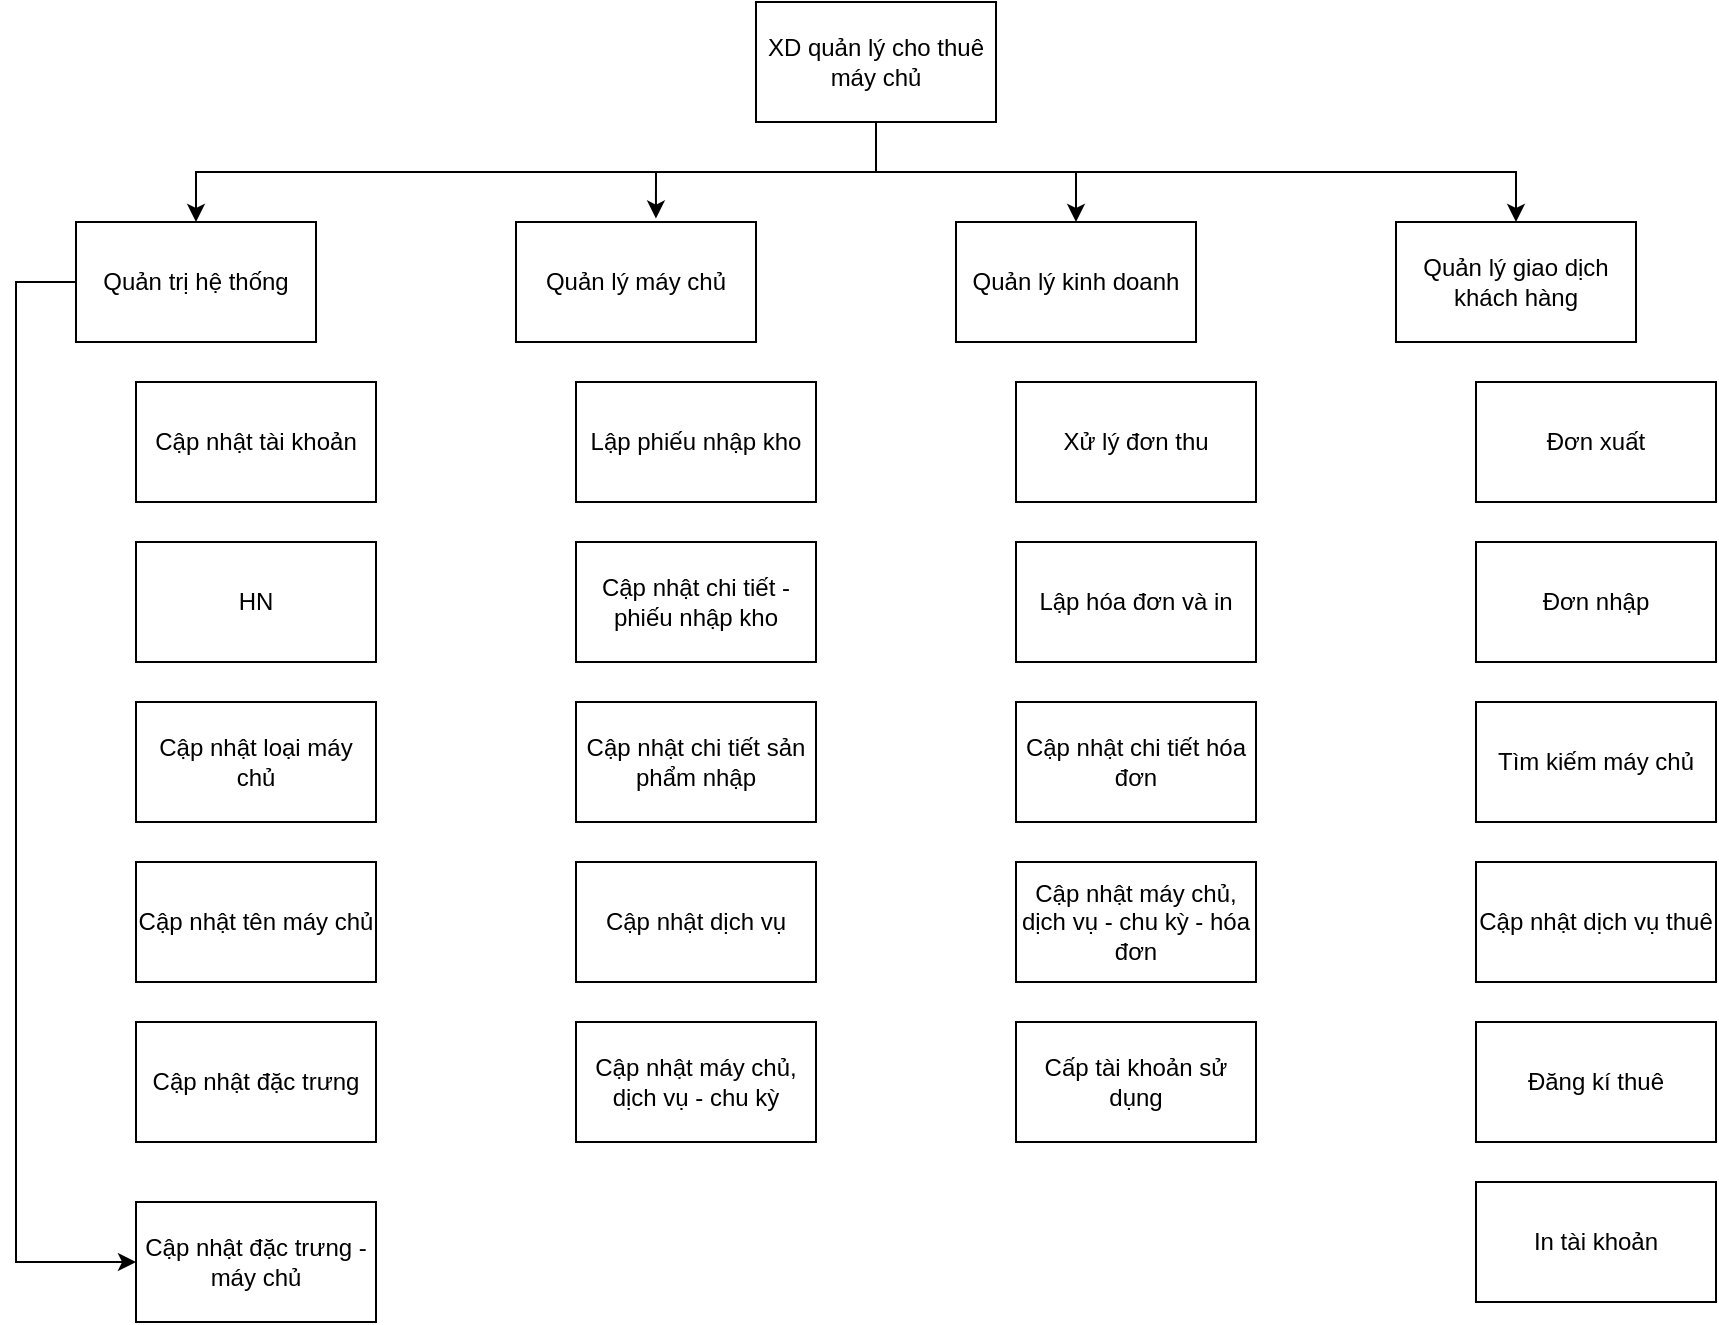 <mxfile version="21.8.2" type="github">
  <diagram name="Page-1" id="_L53pu-eKjSUzyPY_FYC">
    <mxGraphModel dx="1110" dy="706" grid="1" gridSize="10" guides="1" tooltips="1" connect="1" arrows="1" fold="1" page="1" pageScale="1" pageWidth="850" pageHeight="1100" math="0" shadow="0">
      <root>
        <mxCell id="0" />
        <mxCell id="1" parent="0" />
        <mxCell id="0lqGQbvRG_3BoC6F8_CW-32" style="edgeStyle=orthogonalEdgeStyle;rounded=0;orthogonalLoop=1;jettySize=auto;html=1;entryX=0.5;entryY=0;entryDx=0;entryDy=0;" edge="1" parent="1" source="0lqGQbvRG_3BoC6F8_CW-1" target="0lqGQbvRG_3BoC6F8_CW-16">
          <mxGeometry relative="1" as="geometry" />
        </mxCell>
        <mxCell id="0lqGQbvRG_3BoC6F8_CW-34" style="edgeStyle=orthogonalEdgeStyle;rounded=0;orthogonalLoop=1;jettySize=auto;html=1;exitX=0.5;exitY=1;exitDx=0;exitDy=0;" edge="1" parent="1" source="0lqGQbvRG_3BoC6F8_CW-1" target="0lqGQbvRG_3BoC6F8_CW-18">
          <mxGeometry relative="1" as="geometry" />
        </mxCell>
        <mxCell id="0lqGQbvRG_3BoC6F8_CW-39" style="edgeStyle=orthogonalEdgeStyle;rounded=0;orthogonalLoop=1;jettySize=auto;html=1;exitX=0.5;exitY=1;exitDx=0;exitDy=0;" edge="1" parent="1" source="0lqGQbvRG_3BoC6F8_CW-1" target="0lqGQbvRG_3BoC6F8_CW-2">
          <mxGeometry relative="1" as="geometry" />
        </mxCell>
        <mxCell id="0lqGQbvRG_3BoC6F8_CW-1" value="XD quản lý cho thuê máy chủ" style="rounded=0;whiteSpace=wrap;html=1;" vertex="1" parent="1">
          <mxGeometry x="380" y="490" width="120" height="60" as="geometry" />
        </mxCell>
        <mxCell id="0lqGQbvRG_3BoC6F8_CW-40" style="edgeStyle=orthogonalEdgeStyle;rounded=0;orthogonalLoop=1;jettySize=auto;html=1;entryX=0;entryY=0.5;entryDx=0;entryDy=0;" edge="1" parent="1" source="0lqGQbvRG_3BoC6F8_CW-2" target="0lqGQbvRG_3BoC6F8_CW-8">
          <mxGeometry relative="1" as="geometry">
            <mxPoint x="20" y="1110" as="targetPoint" />
            <Array as="points">
              <mxPoint x="10" y="630" />
              <mxPoint x="10" y="1120" />
            </Array>
          </mxGeometry>
        </mxCell>
        <mxCell id="0lqGQbvRG_3BoC6F8_CW-2" value="Quản trị hệ thống" style="rounded=0;whiteSpace=wrap;html=1;" vertex="1" parent="1">
          <mxGeometry x="40" y="600" width="120" height="60" as="geometry" />
        </mxCell>
        <mxCell id="0lqGQbvRG_3BoC6F8_CW-3" value="Cập nhật tài khoản" style="rounded=0;whiteSpace=wrap;html=1;" vertex="1" parent="1">
          <mxGeometry x="70" y="680" width="120" height="60" as="geometry" />
        </mxCell>
        <mxCell id="0lqGQbvRG_3BoC6F8_CW-4" value="HN" style="rounded=0;whiteSpace=wrap;html=1;" vertex="1" parent="1">
          <mxGeometry x="70" y="760" width="120" height="60" as="geometry" />
        </mxCell>
        <mxCell id="0lqGQbvRG_3BoC6F8_CW-5" value="Cập nhật loại máy chủ" style="rounded=0;whiteSpace=wrap;html=1;" vertex="1" parent="1">
          <mxGeometry x="70" y="840" width="120" height="60" as="geometry" />
        </mxCell>
        <mxCell id="0lqGQbvRG_3BoC6F8_CW-6" value="Cập nhật tên máy chủ" style="rounded=0;whiteSpace=wrap;html=1;" vertex="1" parent="1">
          <mxGeometry x="70" y="920" width="120" height="60" as="geometry" />
        </mxCell>
        <mxCell id="0lqGQbvRG_3BoC6F8_CW-7" value="Cập nhật đặc trưng" style="rounded=0;whiteSpace=wrap;html=1;" vertex="1" parent="1">
          <mxGeometry x="70" y="1000" width="120" height="60" as="geometry" />
        </mxCell>
        <mxCell id="0lqGQbvRG_3BoC6F8_CW-8" value="Cập nhật đặc trưng - máy chủ" style="rounded=0;whiteSpace=wrap;html=1;" vertex="1" parent="1">
          <mxGeometry x="70" y="1090" width="120" height="60" as="geometry" />
        </mxCell>
        <mxCell id="0lqGQbvRG_3BoC6F8_CW-9" value="Quản lý máy chủ" style="rounded=0;whiteSpace=wrap;html=1;" vertex="1" parent="1">
          <mxGeometry x="260" y="600" width="120" height="60" as="geometry" />
        </mxCell>
        <mxCell id="0lqGQbvRG_3BoC6F8_CW-10" value="Lập phiếu nhập kho" style="rounded=0;whiteSpace=wrap;html=1;" vertex="1" parent="1">
          <mxGeometry x="290" y="680" width="120" height="60" as="geometry" />
        </mxCell>
        <mxCell id="0lqGQbvRG_3BoC6F8_CW-11" value="Cập nhật chi tiết - phiếu nhập kho" style="rounded=0;whiteSpace=wrap;html=1;" vertex="1" parent="1">
          <mxGeometry x="290" y="760" width="120" height="60" as="geometry" />
        </mxCell>
        <mxCell id="0lqGQbvRG_3BoC6F8_CW-12" value="Cập nhật chi tiết sản phẩm nhập" style="rounded=0;whiteSpace=wrap;html=1;" vertex="1" parent="1">
          <mxGeometry x="290" y="840" width="120" height="60" as="geometry" />
        </mxCell>
        <mxCell id="0lqGQbvRG_3BoC6F8_CW-13" value="Cập nhật dịch vụ" style="rounded=0;whiteSpace=wrap;html=1;" vertex="1" parent="1">
          <mxGeometry x="290" y="920" width="120" height="60" as="geometry" />
        </mxCell>
        <mxCell id="0lqGQbvRG_3BoC6F8_CW-14" value="Cập nhật máy chủ, dịch vụ - chu kỳ" style="rounded=0;whiteSpace=wrap;html=1;" vertex="1" parent="1">
          <mxGeometry x="290" y="1000" width="120" height="60" as="geometry" />
        </mxCell>
        <mxCell id="0lqGQbvRG_3BoC6F8_CW-16" value="Quản lý kinh doanh" style="rounded=0;whiteSpace=wrap;html=1;" vertex="1" parent="1">
          <mxGeometry x="480" y="600" width="120" height="60" as="geometry" />
        </mxCell>
        <mxCell id="0lqGQbvRG_3BoC6F8_CW-17" value="Xử lý đơn thu" style="rounded=0;whiteSpace=wrap;html=1;" vertex="1" parent="1">
          <mxGeometry x="510" y="680" width="120" height="60" as="geometry" />
        </mxCell>
        <mxCell id="0lqGQbvRG_3BoC6F8_CW-18" value="Quản lý giao dịch khách hàng" style="rounded=0;whiteSpace=wrap;html=1;" vertex="1" parent="1">
          <mxGeometry x="700" y="600" width="120" height="60" as="geometry" />
        </mxCell>
        <mxCell id="0lqGQbvRG_3BoC6F8_CW-19" value="Đơn xuất" style="rounded=0;whiteSpace=wrap;html=1;" vertex="1" parent="1">
          <mxGeometry x="740" y="680" width="120" height="60" as="geometry" />
        </mxCell>
        <mxCell id="0lqGQbvRG_3BoC6F8_CW-20" value="Đơn nhập" style="rounded=0;whiteSpace=wrap;html=1;" vertex="1" parent="1">
          <mxGeometry x="740" y="760" width="120" height="60" as="geometry" />
        </mxCell>
        <mxCell id="0lqGQbvRG_3BoC6F8_CW-21" value="Tìm kiếm máy chủ" style="rounded=0;whiteSpace=wrap;html=1;" vertex="1" parent="1">
          <mxGeometry x="740" y="840" width="120" height="60" as="geometry" />
        </mxCell>
        <mxCell id="0lqGQbvRG_3BoC6F8_CW-22" value="Cập nhật dịch vụ thuê" style="rounded=0;whiteSpace=wrap;html=1;" vertex="1" parent="1">
          <mxGeometry x="740" y="920" width="120" height="60" as="geometry" />
        </mxCell>
        <mxCell id="0lqGQbvRG_3BoC6F8_CW-23" value="Đăng kí thuê" style="rounded=0;whiteSpace=wrap;html=1;" vertex="1" parent="1">
          <mxGeometry x="740" y="1000" width="120" height="60" as="geometry" />
        </mxCell>
        <mxCell id="0lqGQbvRG_3BoC6F8_CW-24" value="In tài khoản" style="rounded=0;whiteSpace=wrap;html=1;" vertex="1" parent="1">
          <mxGeometry x="740" y="1080" width="120" height="60" as="geometry" />
        </mxCell>
        <mxCell id="0lqGQbvRG_3BoC6F8_CW-25" value="Lập hóa đơn và in" style="rounded=0;whiteSpace=wrap;html=1;" vertex="1" parent="1">
          <mxGeometry x="510" y="760" width="120" height="60" as="geometry" />
        </mxCell>
        <mxCell id="0lqGQbvRG_3BoC6F8_CW-26" value="Cập nhật chi tiết hóa đơn" style="rounded=0;whiteSpace=wrap;html=1;" vertex="1" parent="1">
          <mxGeometry x="510" y="840" width="120" height="60" as="geometry" />
        </mxCell>
        <mxCell id="0lqGQbvRG_3BoC6F8_CW-27" value="Cập nhật máy chủ, dịch vụ - chu kỳ - hóa đơn" style="rounded=0;whiteSpace=wrap;html=1;" vertex="1" parent="1">
          <mxGeometry x="510" y="920" width="120" height="60" as="geometry" />
        </mxCell>
        <mxCell id="0lqGQbvRG_3BoC6F8_CW-28" value="Cấp tài khoản sử dụng" style="rounded=0;whiteSpace=wrap;html=1;" vertex="1" parent="1">
          <mxGeometry x="510" y="1000" width="120" height="60" as="geometry" />
        </mxCell>
        <mxCell id="0lqGQbvRG_3BoC6F8_CW-30" style="edgeStyle=orthogonalEdgeStyle;rounded=0;orthogonalLoop=1;jettySize=auto;html=1;entryX=0.583;entryY=-0.029;entryDx=0;entryDy=0;entryPerimeter=0;" edge="1" parent="1" source="0lqGQbvRG_3BoC6F8_CW-1" target="0lqGQbvRG_3BoC6F8_CW-9">
          <mxGeometry relative="1" as="geometry" />
        </mxCell>
      </root>
    </mxGraphModel>
  </diagram>
</mxfile>
